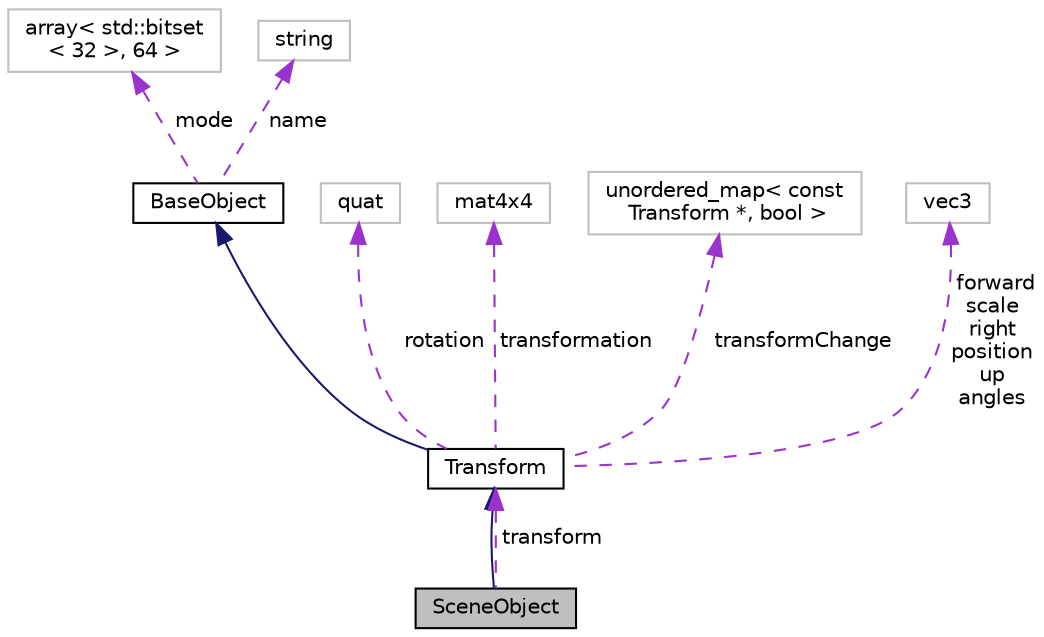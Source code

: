digraph "SceneObject"
{
 // INTERACTIVE_SVG=YES
 // LATEX_PDF_SIZE
  edge [fontname="Helvetica",fontsize="10",labelfontname="Helvetica",labelfontsize="10"];
  node [fontname="Helvetica",fontsize="10",shape=record];
  Node1 [label="SceneObject",height=0.2,width=0.4,color="black", fillcolor="grey75", style="filled", fontcolor="black",tooltip="Use for objects that residen within a scene"];
  Node2 -> Node1 [dir="back",color="midnightblue",fontsize="10",style="solid",fontname="Helvetica"];
  Node2 [label="Transform",height=0.2,width=0.4,color="black", fillcolor="white", style="filled",URL="$class_transform.html",tooltip="Handles all transformation operations such as scaling, rotating and translating"];
  Node3 -> Node2 [dir="back",color="midnightblue",fontsize="10",style="solid",fontname="Helvetica"];
  Node3 [label="BaseObject",height=0.2,width=0.4,color="black", fillcolor="white", style="filled",URL="$class_base_object.html",tooltip=" "];
  Node4 -> Node3 [dir="back",color="darkorchid3",fontsize="10",style="dashed",label=" mode" ,fontname="Helvetica"];
  Node4 [label="array\< std::bitset\l\< 32 \>, 64 \>",height=0.2,width=0.4,color="grey75", fillcolor="white", style="filled",tooltip=" "];
  Node5 -> Node3 [dir="back",color="darkorchid3",fontsize="10",style="dashed",label=" name" ,fontname="Helvetica"];
  Node5 [label="string",height=0.2,width=0.4,color="grey75", fillcolor="white", style="filled",tooltip=" "];
  Node6 -> Node2 [dir="back",color="darkorchid3",fontsize="10",style="dashed",label=" rotation" ,fontname="Helvetica"];
  Node6 [label="quat",height=0.2,width=0.4,color="grey75", fillcolor="white", style="filled",tooltip=" "];
  Node7 -> Node2 [dir="back",color="darkorchid3",fontsize="10",style="dashed",label=" transformation" ,fontname="Helvetica"];
  Node7 [label="mat4x4",height=0.2,width=0.4,color="grey75", fillcolor="white", style="filled",tooltip=" "];
  Node8 -> Node2 [dir="back",color="darkorchid3",fontsize="10",style="dashed",label=" transformChange" ,fontname="Helvetica"];
  Node8 [label="unordered_map\< const\l Transform *, bool \>",height=0.2,width=0.4,color="grey75", fillcolor="white", style="filled",tooltip=" "];
  Node9 -> Node2 [dir="back",color="darkorchid3",fontsize="10",style="dashed",label=" forward\nscale\nright\nposition\nup\nangles" ,fontname="Helvetica"];
  Node9 [label="vec3",height=0.2,width=0.4,color="grey75", fillcolor="white", style="filled",tooltip=" "];
  Node2 -> Node1 [dir="back",color="darkorchid3",fontsize="10",style="dashed",label=" transform" ,fontname="Helvetica"];
}
